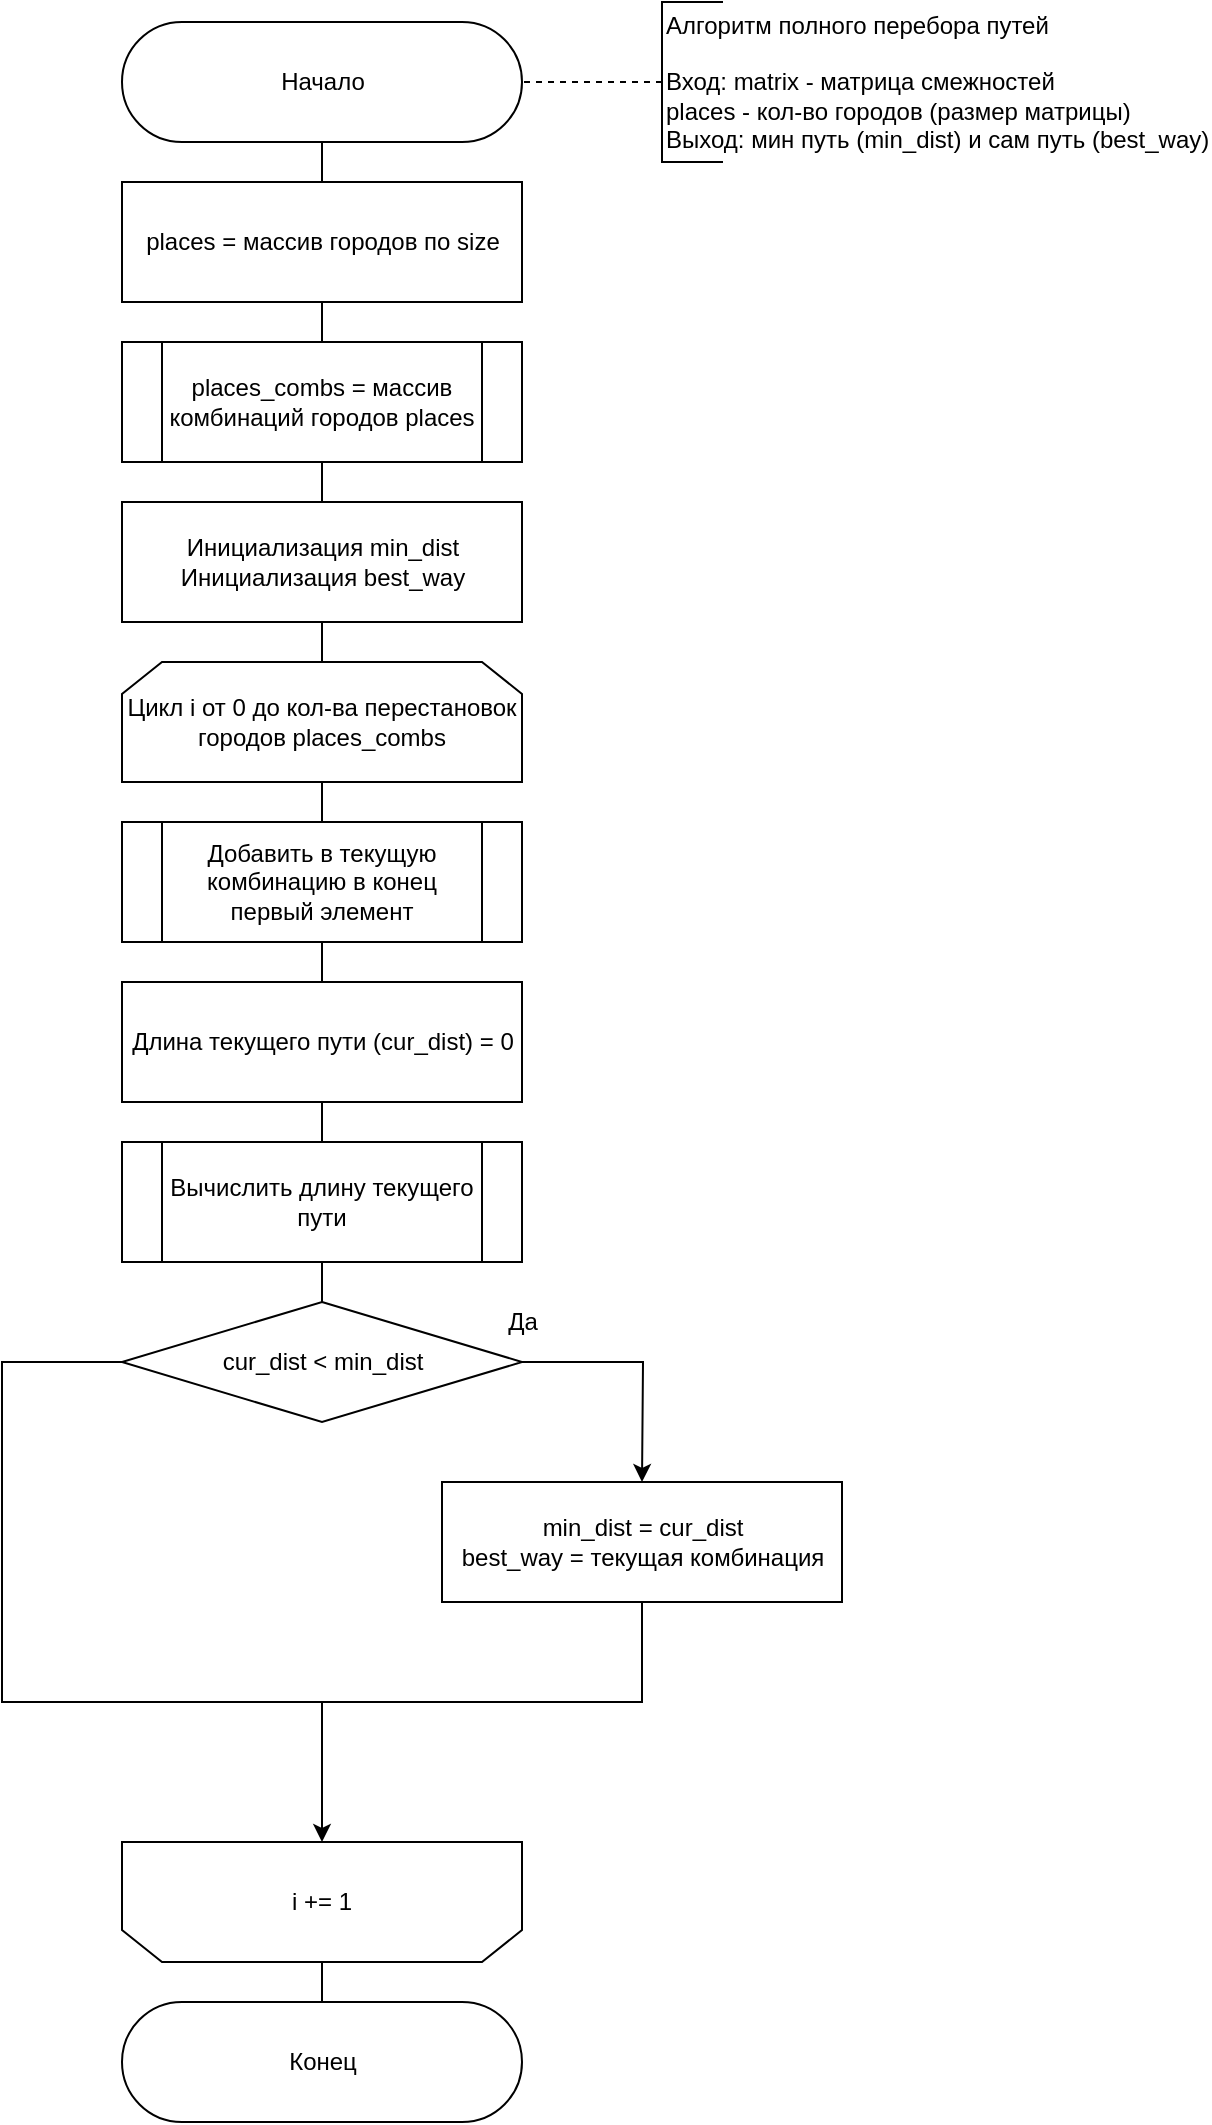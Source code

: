 <mxfile>
    <diagram id="QM2p47kPDZQZnexqTIiv" name="Страница 1">
        <mxGraphModel dx="803" dy="605" grid="1" gridSize="10" guides="1" tooltips="1" connect="1" arrows="1" fold="1" page="1" pageScale="1" pageWidth="1654" pageHeight="2336" math="0" shadow="0">
            <root>
                <mxCell id="0"/>
                <mxCell id="1" parent="0"/>
                <mxCell id="29" style="edgeStyle=none;html=1;exitX=0.5;exitY=0.5;exitDx=0;exitDy=30;exitPerimeter=0;entryX=0.5;entryY=0;entryDx=0;entryDy=0;endArrow=none;endFill=0;" parent="1" source="3" target="28" edge="1">
                    <mxGeometry relative="1" as="geometry"/>
                </mxCell>
                <mxCell id="3" value="Начало" style="html=1;dashed=0;whitespace=wrap;shape=mxgraph.dfd.start" parent="1" vertex="1">
                    <mxGeometry x="860" y="120" width="200" height="60" as="geometry"/>
                </mxCell>
                <mxCell id="6" value="" style="edgeStyle=orthogonalEdgeStyle;rounded=0;orthogonalLoop=1;jettySize=auto;html=1;endArrow=none;endFill=0;dashed=1;" parent="1" source="7" target="3" edge="1">
                    <mxGeometry relative="1" as="geometry"/>
                </mxCell>
                <mxCell id="7" value="&lt;span style=&quot;font-family: &amp;#34;helvetica&amp;#34;&quot;&gt;Алгоритм полного перебора путей&lt;/span&gt;&lt;br style=&quot;font-family: &amp;#34;helvetica&amp;#34;&quot;&gt;&lt;br style=&quot;font-family: &amp;#34;helvetica&amp;#34;&quot;&gt;&lt;span style=&quot;font-family: &amp;#34;helvetica&amp;#34;&quot;&gt;Вход: matrix - матрица смежностей&lt;/span&gt;&lt;br style=&quot;font-family: &amp;#34;helvetica&amp;#34;&quot;&gt;&lt;span style=&quot;font-family: &amp;#34;helvetica&amp;#34; ; text-align: center&quot;&gt;places&lt;/span&gt;&lt;span style=&quot;font-family: &amp;#34;helvetica&amp;#34;&quot;&gt;&amp;nbsp;- кол-во городов (размер матрицы)&lt;/span&gt;&lt;br style=&quot;font-family: &amp;#34;helvetica&amp;#34;&quot;&gt;&lt;span style=&quot;font-family: &amp;#34;helvetica&amp;#34;&quot;&gt;Выход: мин путь (min_dist) и сам путь (best_way)&lt;/span&gt;" style="html=1;dashed=0;whitespace=wrap;shape=partialRectangle;right=0;align=left;" parent="1" vertex="1">
                    <mxGeometry x="1130" y="110" width="30" height="80" as="geometry"/>
                </mxCell>
                <mxCell id="162" style="edgeStyle=none;html=1;exitX=0.5;exitY=1;exitDx=0;exitDy=0;entryX=0.5;entryY=0;entryDx=0;entryDy=0;endArrow=none;endFill=0;" parent="1" source="21" target="161" edge="1">
                    <mxGeometry relative="1" as="geometry"/>
                </mxCell>
                <mxCell id="21" value="Цикл i от 0 до кол-ва перестановок городов places_combs" style="shape=loopLimit;whiteSpace=wrap;html=1;direction=east" parent="1" vertex="1">
                    <mxGeometry x="860" y="440" width="200" height="60" as="geometry"/>
                </mxCell>
                <mxCell id="165" style="edgeStyle=orthogonalEdgeStyle;html=1;exitX=0.5;exitY=1;exitDx=0;exitDy=0;entryX=0.5;entryY=0;entryDx=0;entryDy=0;endArrow=none;endFill=0;rounded=0;" edge="1" parent="1" source="24" target="155">
                    <mxGeometry relative="1" as="geometry"/>
                </mxCell>
                <mxCell id="24" value="Вычислить длину текущего&lt;br&gt;пути" style="shape=process;whiteSpace=wrap;html=1;backgroundOutline=1;" parent="1" vertex="1">
                    <mxGeometry x="860" y="680" width="200" height="60" as="geometry"/>
                </mxCell>
                <mxCell id="77" style="edgeStyle=none;html=1;exitX=0.5;exitY=1;exitDx=0;exitDy=0;entryX=0.5;entryY=0;entryDx=0;entryDy=0;endArrow=none;endFill=0;" parent="1" source="28" target="76" edge="1">
                    <mxGeometry relative="1" as="geometry"/>
                </mxCell>
                <mxCell id="28" value="places = массив городов по size" style="html=1;dashed=0;whitespace=wrap;" parent="1" vertex="1">
                    <mxGeometry x="860" y="200" width="200" height="60" as="geometry"/>
                </mxCell>
                <mxCell id="31" value="i += 1" style="shape=loopLimit;whiteSpace=wrap;html=1;strokeWidth=1;direction=west;" parent="1" vertex="1">
                    <mxGeometry x="860" y="1030" width="200" height="60" as="geometry"/>
                </mxCell>
                <mxCell id="46" style="edgeStyle=none;html=1;exitX=0.5;exitY=0;exitDx=0;exitDy=0;entryX=0.5;entryY=0.5;entryDx=0;entryDy=-30;entryPerimeter=0;endArrow=none;endFill=0;" parent="1" target="45" edge="1">
                    <mxGeometry relative="1" as="geometry">
                        <mxPoint x="960" y="1090" as="sourcePoint"/>
                    </mxGeometry>
                </mxCell>
                <mxCell id="45" value="Конец" style="html=1;dashed=0;whitespace=wrap;shape=mxgraph.dfd.start" parent="1" vertex="1">
                    <mxGeometry x="860" y="1110" width="200" height="60" as="geometry"/>
                </mxCell>
                <mxCell id="80" style="edgeStyle=none;html=1;exitX=0.5;exitY=1;exitDx=0;exitDy=0;entryX=0.5;entryY=0;entryDx=0;entryDy=0;endArrow=none;endFill=0;" parent="1" source="76" target="78" edge="1">
                    <mxGeometry relative="1" as="geometry"/>
                </mxCell>
                <mxCell id="76" value="places_combs = массив&lt;br&gt;комбинаций городов places" style="shape=process;whiteSpace=wrap;html=1;backgroundOutline=1;" parent="1" vertex="1">
                    <mxGeometry x="860" y="280" width="200" height="60" as="geometry"/>
                </mxCell>
                <mxCell id="81" style="edgeStyle=none;html=1;exitX=0.5;exitY=1;exitDx=0;exitDy=0;endArrow=none;endFill=0;entryX=0.5;entryY=0;entryDx=0;entryDy=0;" parent="1" source="78" target="21" edge="1">
                    <mxGeometry relative="1" as="geometry">
                        <mxPoint x="960" y="430" as="targetPoint"/>
                    </mxGeometry>
                </mxCell>
                <mxCell id="78" value="Инициализация min_dist&lt;br&gt;Инициализация best_way" style="html=1;dashed=0;whitespace=wrap;" parent="1" vertex="1">
                    <mxGeometry x="860" y="360" width="200" height="60" as="geometry"/>
                </mxCell>
                <mxCell id="85" style="edgeStyle=none;html=1;exitX=0.5;exitY=1;exitDx=0;exitDy=0;entryX=0.5;entryY=0;entryDx=0;entryDy=0;endArrow=none;endFill=0;" parent="1" source="82" target="24" edge="1">
                    <mxGeometry relative="1" as="geometry"/>
                </mxCell>
                <mxCell id="82" value="Длина текущего пути (cur_dist) = 0" style="html=1;dashed=0;whitespace=wrap;" parent="1" vertex="1">
                    <mxGeometry x="860" y="600" width="200" height="60" as="geometry"/>
                </mxCell>
                <mxCell id="154" style="edgeStyle=orthogonalEdgeStyle;rounded=0;orthogonalLoop=1;jettySize=auto;html=1;exitX=1;exitY=0.5;exitDx=0;exitDy=0;endArrow=classic;endFill=1;" parent="1" source="155" edge="1">
                    <mxGeometry relative="1" as="geometry">
                        <mxPoint x="1120" y="850" as="targetPoint"/>
                    </mxGeometry>
                </mxCell>
                <mxCell id="159" style="edgeStyle=orthogonalEdgeStyle;html=1;exitX=0;exitY=0.5;exitDx=0;exitDy=0;endArrow=none;endFill=0;rounded=0;" parent="1" source="155" edge="1">
                    <mxGeometry relative="1" as="geometry">
                        <mxPoint x="960" y="960" as="targetPoint"/>
                        <Array as="points">
                            <mxPoint x="800" y="790"/>
                            <mxPoint x="800" y="960"/>
                            <mxPoint x="960" y="960"/>
                        </Array>
                    </mxGeometry>
                </mxCell>
                <mxCell id="155" value="cur_dist &amp;lt; min_dist" style="shape=rhombus;html=1;dashed=0;whitespace=wrap;perimeter=rhombusPerimeter;" parent="1" vertex="1">
                    <mxGeometry x="860" y="760" width="200" height="60" as="geometry"/>
                </mxCell>
                <mxCell id="156" value="Да" style="text;html=1;align=center;verticalAlign=middle;resizable=0;points=[];autosize=1;strokeColor=none;" parent="1" vertex="1">
                    <mxGeometry x="1045" y="760" width="30" height="20" as="geometry"/>
                </mxCell>
                <mxCell id="160" style="edgeStyle=orthogonalEdgeStyle;rounded=0;html=1;exitX=0.5;exitY=1;exitDx=0;exitDy=0;endArrow=classic;endFill=1;entryX=0.5;entryY=1;entryDx=0;entryDy=0;" parent="1" source="157" target="31" edge="1">
                    <mxGeometry relative="1" as="geometry">
                        <mxPoint x="960" y="960" as="targetPoint"/>
                        <Array as="points">
                            <mxPoint x="1120" y="960"/>
                            <mxPoint x="960" y="960"/>
                        </Array>
                    </mxGeometry>
                </mxCell>
                <mxCell id="157" value="min_dist = cur_dist&lt;br&gt;best_way = текущая комбинация" style="html=1;dashed=0;whitespace=wrap;" parent="1" vertex="1">
                    <mxGeometry x="1020" y="850" width="200" height="60" as="geometry"/>
                </mxCell>
                <mxCell id="163" style="edgeStyle=none;html=1;exitX=0.5;exitY=1;exitDx=0;exitDy=0;entryX=0.5;entryY=0;entryDx=0;entryDy=0;endArrow=none;endFill=0;" parent="1" source="161" target="82" edge="1">
                    <mxGeometry relative="1" as="geometry"/>
                </mxCell>
                <mxCell id="161" value="Добавить в текущую комбинацию в конец первый элемент" style="shape=process;whiteSpace=wrap;html=1;backgroundOutline=1;" parent="1" vertex="1">
                    <mxGeometry x="860" y="520" width="200" height="60" as="geometry"/>
                </mxCell>
            </root>
        </mxGraphModel>
    </diagram>
</mxfile>